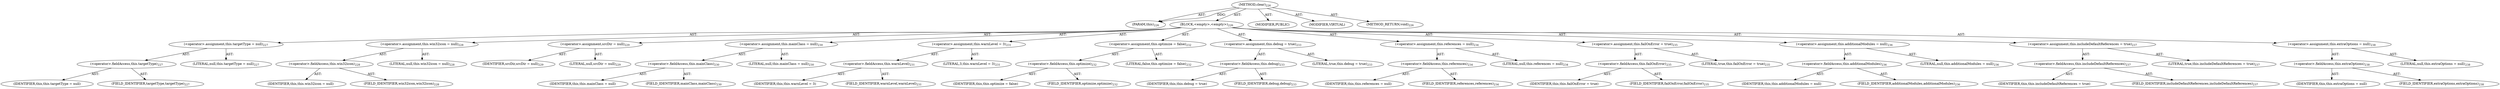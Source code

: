 digraph "clear" {  
"111669149697" [label = <(METHOD,clear)<SUB>226</SUB>> ]
"115964117014" [label = <(PARAM,this)<SUB>226</SUB>> ]
"25769803777" [label = <(BLOCK,&lt;empty&gt;,&lt;empty&gt;)<SUB>226</SUB>> ]
"30064771096" [label = <(&lt;operator&gt;.assignment,this.targetType = null)<SUB>227</SUB>> ]
"30064771097" [label = <(&lt;operator&gt;.fieldAccess,this.targetType)<SUB>227</SUB>> ]
"68719476794" [label = <(IDENTIFIER,this,this.targetType = null)> ]
"55834574857" [label = <(FIELD_IDENTIFIER,targetType,targetType)<SUB>227</SUB>> ]
"90194313219" [label = <(LITERAL,null,this.targetType = null)<SUB>227</SUB>> ]
"30064771098" [label = <(&lt;operator&gt;.assignment,this.win32icon = null)<SUB>228</SUB>> ]
"30064771099" [label = <(&lt;operator&gt;.fieldAccess,this.win32icon)<SUB>228</SUB>> ]
"68719476795" [label = <(IDENTIFIER,this,this.win32icon = null)> ]
"55834574858" [label = <(FIELD_IDENTIFIER,win32icon,win32icon)<SUB>228</SUB>> ]
"90194313220" [label = <(LITERAL,null,this.win32icon = null)<SUB>228</SUB>> ]
"30064771100" [label = <(&lt;operator&gt;.assignment,srcDir = null)<SUB>229</SUB>> ]
"68719476796" [label = <(IDENTIFIER,srcDir,srcDir = null)<SUB>229</SUB>> ]
"90194313221" [label = <(LITERAL,null,srcDir = null)<SUB>229</SUB>> ]
"30064771101" [label = <(&lt;operator&gt;.assignment,this.mainClass = null)<SUB>230</SUB>> ]
"30064771102" [label = <(&lt;operator&gt;.fieldAccess,this.mainClass)<SUB>230</SUB>> ]
"68719476797" [label = <(IDENTIFIER,this,this.mainClass = null)> ]
"55834574859" [label = <(FIELD_IDENTIFIER,mainClass,mainClass)<SUB>230</SUB>> ]
"90194313222" [label = <(LITERAL,null,this.mainClass = null)<SUB>230</SUB>> ]
"30064771103" [label = <(&lt;operator&gt;.assignment,this.warnLevel = 3)<SUB>231</SUB>> ]
"30064771104" [label = <(&lt;operator&gt;.fieldAccess,this.warnLevel)<SUB>231</SUB>> ]
"68719476798" [label = <(IDENTIFIER,this,this.warnLevel = 3)> ]
"55834574860" [label = <(FIELD_IDENTIFIER,warnLevel,warnLevel)<SUB>231</SUB>> ]
"90194313223" [label = <(LITERAL,3,this.warnLevel = 3)<SUB>231</SUB>> ]
"30064771105" [label = <(&lt;operator&gt;.assignment,this.optimize = false)<SUB>232</SUB>> ]
"30064771106" [label = <(&lt;operator&gt;.fieldAccess,this.optimize)<SUB>232</SUB>> ]
"68719476799" [label = <(IDENTIFIER,this,this.optimize = false)> ]
"55834574861" [label = <(FIELD_IDENTIFIER,optimize,optimize)<SUB>232</SUB>> ]
"90194313224" [label = <(LITERAL,false,this.optimize = false)<SUB>232</SUB>> ]
"30064771107" [label = <(&lt;operator&gt;.assignment,this.debug = true)<SUB>233</SUB>> ]
"30064771108" [label = <(&lt;operator&gt;.fieldAccess,this.debug)<SUB>233</SUB>> ]
"68719476800" [label = <(IDENTIFIER,this,this.debug = true)> ]
"55834574862" [label = <(FIELD_IDENTIFIER,debug,debug)<SUB>233</SUB>> ]
"90194313225" [label = <(LITERAL,true,this.debug = true)<SUB>233</SUB>> ]
"30064771109" [label = <(&lt;operator&gt;.assignment,this.references = null)<SUB>234</SUB>> ]
"30064771110" [label = <(&lt;operator&gt;.fieldAccess,this.references)<SUB>234</SUB>> ]
"68719476801" [label = <(IDENTIFIER,this,this.references = null)> ]
"55834574863" [label = <(FIELD_IDENTIFIER,references,references)<SUB>234</SUB>> ]
"90194313226" [label = <(LITERAL,null,this.references = null)<SUB>234</SUB>> ]
"30064771111" [label = <(&lt;operator&gt;.assignment,this.failOnError = true)<SUB>235</SUB>> ]
"30064771112" [label = <(&lt;operator&gt;.fieldAccess,this.failOnError)<SUB>235</SUB>> ]
"68719476802" [label = <(IDENTIFIER,this,this.failOnError = true)> ]
"55834574864" [label = <(FIELD_IDENTIFIER,failOnError,failOnError)<SUB>235</SUB>> ]
"90194313227" [label = <(LITERAL,true,this.failOnError = true)<SUB>235</SUB>> ]
"30064771113" [label = <(&lt;operator&gt;.assignment,this.additionalModules = null)<SUB>236</SUB>> ]
"30064771114" [label = <(&lt;operator&gt;.fieldAccess,this.additionalModules)<SUB>236</SUB>> ]
"68719476803" [label = <(IDENTIFIER,this,this.additionalModules = null)> ]
"55834574865" [label = <(FIELD_IDENTIFIER,additionalModules,additionalModules)<SUB>236</SUB>> ]
"90194313228" [label = <(LITERAL,null,this.additionalModules = null)<SUB>236</SUB>> ]
"30064771115" [label = <(&lt;operator&gt;.assignment,this.includeDefaultReferences = true)<SUB>237</SUB>> ]
"30064771116" [label = <(&lt;operator&gt;.fieldAccess,this.includeDefaultReferences)<SUB>237</SUB>> ]
"68719476804" [label = <(IDENTIFIER,this,this.includeDefaultReferences = true)> ]
"55834574866" [label = <(FIELD_IDENTIFIER,includeDefaultReferences,includeDefaultReferences)<SUB>237</SUB>> ]
"90194313229" [label = <(LITERAL,true,this.includeDefaultReferences = true)<SUB>237</SUB>> ]
"30064771117" [label = <(&lt;operator&gt;.assignment,this.extraOptions = null)<SUB>238</SUB>> ]
"30064771118" [label = <(&lt;operator&gt;.fieldAccess,this.extraOptions)<SUB>238</SUB>> ]
"68719476805" [label = <(IDENTIFIER,this,this.extraOptions = null)> ]
"55834574867" [label = <(FIELD_IDENTIFIER,extraOptions,extraOptions)<SUB>238</SUB>> ]
"90194313230" [label = <(LITERAL,null,this.extraOptions = null)<SUB>238</SUB>> ]
"133143986201" [label = <(MODIFIER,PUBLIC)> ]
"133143986202" [label = <(MODIFIER,VIRTUAL)> ]
"128849018881" [label = <(METHOD_RETURN,void)<SUB>226</SUB>> ]
  "111669149697" -> "115964117014"  [ label = "AST: "] 
  "111669149697" -> "25769803777"  [ label = "AST: "] 
  "111669149697" -> "133143986201"  [ label = "AST: "] 
  "111669149697" -> "133143986202"  [ label = "AST: "] 
  "111669149697" -> "128849018881"  [ label = "AST: "] 
  "25769803777" -> "30064771096"  [ label = "AST: "] 
  "25769803777" -> "30064771098"  [ label = "AST: "] 
  "25769803777" -> "30064771100"  [ label = "AST: "] 
  "25769803777" -> "30064771101"  [ label = "AST: "] 
  "25769803777" -> "30064771103"  [ label = "AST: "] 
  "25769803777" -> "30064771105"  [ label = "AST: "] 
  "25769803777" -> "30064771107"  [ label = "AST: "] 
  "25769803777" -> "30064771109"  [ label = "AST: "] 
  "25769803777" -> "30064771111"  [ label = "AST: "] 
  "25769803777" -> "30064771113"  [ label = "AST: "] 
  "25769803777" -> "30064771115"  [ label = "AST: "] 
  "25769803777" -> "30064771117"  [ label = "AST: "] 
  "30064771096" -> "30064771097"  [ label = "AST: "] 
  "30064771096" -> "90194313219"  [ label = "AST: "] 
  "30064771097" -> "68719476794"  [ label = "AST: "] 
  "30064771097" -> "55834574857"  [ label = "AST: "] 
  "30064771098" -> "30064771099"  [ label = "AST: "] 
  "30064771098" -> "90194313220"  [ label = "AST: "] 
  "30064771099" -> "68719476795"  [ label = "AST: "] 
  "30064771099" -> "55834574858"  [ label = "AST: "] 
  "30064771100" -> "68719476796"  [ label = "AST: "] 
  "30064771100" -> "90194313221"  [ label = "AST: "] 
  "30064771101" -> "30064771102"  [ label = "AST: "] 
  "30064771101" -> "90194313222"  [ label = "AST: "] 
  "30064771102" -> "68719476797"  [ label = "AST: "] 
  "30064771102" -> "55834574859"  [ label = "AST: "] 
  "30064771103" -> "30064771104"  [ label = "AST: "] 
  "30064771103" -> "90194313223"  [ label = "AST: "] 
  "30064771104" -> "68719476798"  [ label = "AST: "] 
  "30064771104" -> "55834574860"  [ label = "AST: "] 
  "30064771105" -> "30064771106"  [ label = "AST: "] 
  "30064771105" -> "90194313224"  [ label = "AST: "] 
  "30064771106" -> "68719476799"  [ label = "AST: "] 
  "30064771106" -> "55834574861"  [ label = "AST: "] 
  "30064771107" -> "30064771108"  [ label = "AST: "] 
  "30064771107" -> "90194313225"  [ label = "AST: "] 
  "30064771108" -> "68719476800"  [ label = "AST: "] 
  "30064771108" -> "55834574862"  [ label = "AST: "] 
  "30064771109" -> "30064771110"  [ label = "AST: "] 
  "30064771109" -> "90194313226"  [ label = "AST: "] 
  "30064771110" -> "68719476801"  [ label = "AST: "] 
  "30064771110" -> "55834574863"  [ label = "AST: "] 
  "30064771111" -> "30064771112"  [ label = "AST: "] 
  "30064771111" -> "90194313227"  [ label = "AST: "] 
  "30064771112" -> "68719476802"  [ label = "AST: "] 
  "30064771112" -> "55834574864"  [ label = "AST: "] 
  "30064771113" -> "30064771114"  [ label = "AST: "] 
  "30064771113" -> "90194313228"  [ label = "AST: "] 
  "30064771114" -> "68719476803"  [ label = "AST: "] 
  "30064771114" -> "55834574865"  [ label = "AST: "] 
  "30064771115" -> "30064771116"  [ label = "AST: "] 
  "30064771115" -> "90194313229"  [ label = "AST: "] 
  "30064771116" -> "68719476804"  [ label = "AST: "] 
  "30064771116" -> "55834574866"  [ label = "AST: "] 
  "30064771117" -> "30064771118"  [ label = "AST: "] 
  "30064771117" -> "90194313230"  [ label = "AST: "] 
  "30064771118" -> "68719476805"  [ label = "AST: "] 
  "30064771118" -> "55834574867"  [ label = "AST: "] 
  "111669149697" -> "115964117014"  [ label = "DDG: "] 
}
